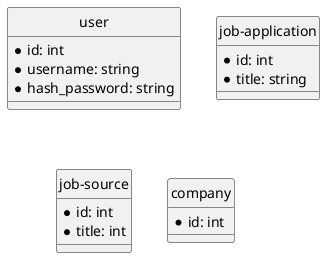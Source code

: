 @startuml project
' hide the spot
hide circle

' avoid problems with angled crows feet
skinparam linetype ortho

entity user {
  *id: int
  *username: string
  *hash_password: string
}

entity job-application{
  *id: int
  *title: string
}

entity job-source{
  *id: int
  *title: int
}

entity company {
  *id: int
}

@enduml
